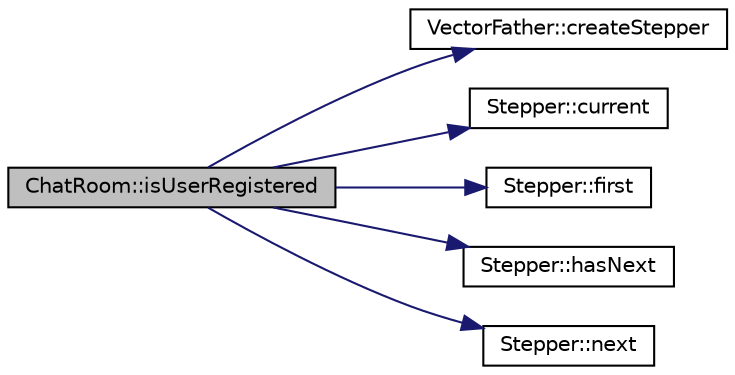 digraph "ChatRoom::isUserRegistered"
{
 // LATEX_PDF_SIZE
  edge [fontname="Helvetica",fontsize="10",labelfontname="Helvetica",labelfontsize="10"];
  node [fontname="Helvetica",fontsize="10",shape=record];
  rankdir="LR";
  Node1 [label="ChatRoom::isUserRegistered",height=0.2,width=0.4,color="black", fillcolor="grey75", style="filled", fontcolor="black",tooltip="Check if a user is registered in this chat room."];
  Node1 -> Node2 [color="midnightblue",fontsize="10",style="solid",fontname="Helvetica"];
  Node2 [label="VectorFather::createStepper",height=0.2,width=0.4,color="black", fillcolor="white", style="filled",URL="$classVectorFather.html#ad7775ccd733815aa48eb0b8cc5ebffd7",tooltip="Create a stepper iterator for this vector."];
  Node1 -> Node3 [color="midnightblue",fontsize="10",style="solid",fontname="Helvetica"];
  Node3 [label="Stepper::current",height=0.2,width=0.4,color="black", fillcolor="white", style="filled",URL="$classStepper.html#a16d93afdcdc7190e84904b8904c5a8bd",tooltip="Get the current element without advancing."];
  Node1 -> Node4 [color="midnightblue",fontsize="10",style="solid",fontname="Helvetica"];
  Node4 [label="Stepper::first",height=0.2,width=0.4,color="black", fillcolor="white", style="filled",URL="$classStepper.html#aebd518b8673631e25056bb9fd7022c98",tooltip="Move to and return the first element."];
  Node1 -> Node5 [color="midnightblue",fontsize="10",style="solid",fontname="Helvetica"];
  Node5 [label="Stepper::hasNext",height=0.2,width=0.4,color="black", fillcolor="white", style="filled",URL="$classStepper.html#a7fe293586b963c65e2af4ae206c2e2ed",tooltip="Check if there are more elements to iterate over."];
  Node1 -> Node6 [color="midnightblue",fontsize="10",style="solid",fontname="Helvetica"];
  Node6 [label="Stepper::next",height=0.2,width=0.4,color="black", fillcolor="white", style="filled",URL="$classStepper.html#af58e5f738012158ed81b91c9e306008f",tooltip="Move to the next element in the collection."];
}
